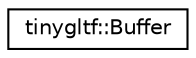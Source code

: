 digraph "Graphical Class Hierarchy"
{
  edge [fontname="Helvetica",fontsize="10",labelfontname="Helvetica",labelfontsize="10"];
  node [fontname="Helvetica",fontsize="10",shape=record];
  rankdir="LR";
  Node0 [label="tinygltf::Buffer",height=0.2,width=0.4,color="black", fillcolor="white", style="filled",URL="$structtinygltf_1_1Buffer.html"];
}

